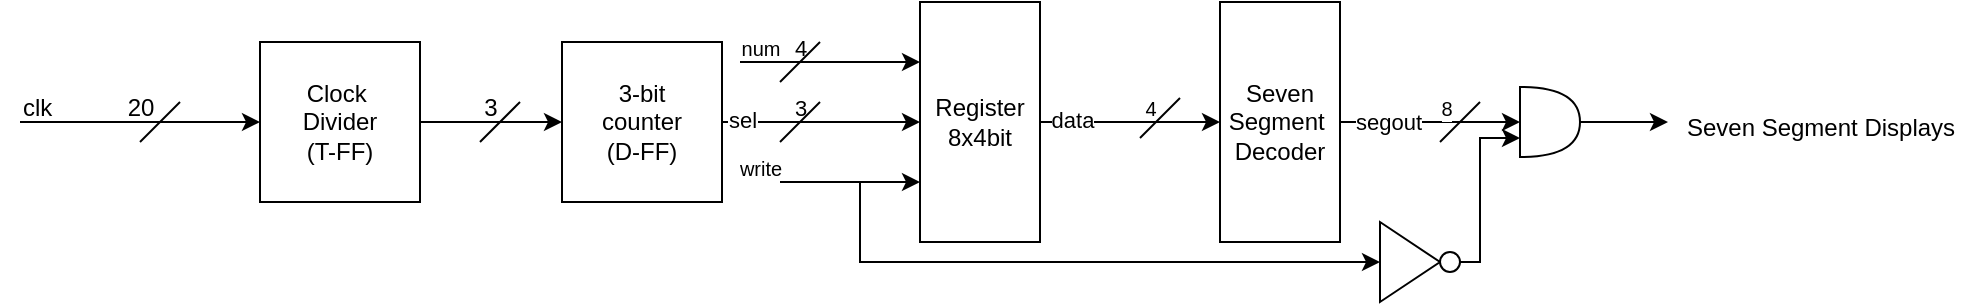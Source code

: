 <mxfile version="26.0.16">
  <diagram name="Page-1" id="sowGGKyg7QWPcVTl7CEb">
    <mxGraphModel dx="1175" dy="675" grid="1" gridSize="10" guides="1" tooltips="1" connect="1" arrows="1" fold="1" page="1" pageScale="1" pageWidth="1100" pageHeight="1700" math="0" shadow="0">
      <root>
        <mxCell id="0" />
        <mxCell id="1" parent="0" />
        <mxCell id="6-r1g4GIkUJgTbIFFCG5-5" style="edgeStyle=orthogonalEdgeStyle;rounded=0;orthogonalLoop=1;jettySize=auto;html=1;entryX=0;entryY=0.5;entryDx=0;entryDy=0;" edge="1" parent="1" source="6-r1g4GIkUJgTbIFFCG5-1" target="6-r1g4GIkUJgTbIFFCG5-4">
          <mxGeometry relative="1" as="geometry" />
        </mxCell>
        <mxCell id="6-r1g4GIkUJgTbIFFCG5-1" value="Clock&amp;nbsp;&lt;div&gt;Divider&lt;/div&gt;&lt;div&gt;(T-FF)&lt;/div&gt;" style="whiteSpace=wrap;html=1;aspect=fixed;" vertex="1" parent="1">
          <mxGeometry x="170" y="170" width="80" height="80" as="geometry" />
        </mxCell>
        <mxCell id="6-r1g4GIkUJgTbIFFCG5-2" value="" style="endArrow=classic;html=1;rounded=0;entryX=0;entryY=0.5;entryDx=0;entryDy=0;" edge="1" parent="1" target="6-r1g4GIkUJgTbIFFCG5-1">
          <mxGeometry width="50" height="50" relative="1" as="geometry">
            <mxPoint x="50" y="210" as="sourcePoint" />
            <mxPoint x="570" y="220" as="targetPoint" />
          </mxGeometry>
        </mxCell>
        <mxCell id="6-r1g4GIkUJgTbIFFCG5-3" value="clk&amp;nbsp;" style="text;html=1;align=center;verticalAlign=middle;resizable=0;points=[];autosize=1;strokeColor=none;fillColor=none;" vertex="1" parent="1">
          <mxGeometry x="40" y="188" width="40" height="30" as="geometry" />
        </mxCell>
        <mxCell id="6-r1g4GIkUJgTbIFFCG5-18" style="edgeStyle=orthogonalEdgeStyle;rounded=0;orthogonalLoop=1;jettySize=auto;html=1;entryX=0.5;entryY=1;entryDx=0;entryDy=0;" edge="1" parent="1" source="6-r1g4GIkUJgTbIFFCG5-4" target="6-r1g4GIkUJgTbIFFCG5-6">
          <mxGeometry relative="1" as="geometry" />
        </mxCell>
        <mxCell id="6-r1g4GIkUJgTbIFFCG5-22" value="sel" style="edgeLabel;html=1;align=center;verticalAlign=middle;resizable=0;points=[];" vertex="1" connectable="0" parent="6-r1g4GIkUJgTbIFFCG5-18">
          <mxGeometry x="-0.798" y="1" relative="1" as="geometry">
            <mxPoint as="offset" />
          </mxGeometry>
        </mxCell>
        <mxCell id="6-r1g4GIkUJgTbIFFCG5-4" value="3-bit&lt;div&gt;counter&lt;/div&gt;&lt;div&gt;(D-FF)&lt;/div&gt;" style="whiteSpace=wrap;html=1;aspect=fixed;" vertex="1" parent="1">
          <mxGeometry x="321" y="170" width="80" height="80" as="geometry" />
        </mxCell>
        <mxCell id="6-r1g4GIkUJgTbIFFCG5-35" style="edgeStyle=orthogonalEdgeStyle;rounded=0;orthogonalLoop=1;jettySize=auto;html=1;entryX=0.5;entryY=1;entryDx=0;entryDy=0;" edge="1" parent="1" source="6-r1g4GIkUJgTbIFFCG5-6" target="6-r1g4GIkUJgTbIFFCG5-34">
          <mxGeometry relative="1" as="geometry" />
        </mxCell>
        <mxCell id="6-r1g4GIkUJgTbIFFCG5-41" value="data" style="edgeLabel;html=1;align=center;verticalAlign=middle;resizable=0;points=[];" vertex="1" connectable="0" parent="6-r1g4GIkUJgTbIFFCG5-35">
          <mxGeometry x="-0.653" y="1" relative="1" as="geometry">
            <mxPoint as="offset" />
          </mxGeometry>
        </mxCell>
        <mxCell id="6-r1g4GIkUJgTbIFFCG5-6" value="Register&lt;div&gt;8x4bit&lt;/div&gt;" style="rounded=0;whiteSpace=wrap;html=1;direction=south;" vertex="1" parent="1">
          <mxGeometry x="500" y="150" width="60" height="120" as="geometry" />
        </mxCell>
        <mxCell id="6-r1g4GIkUJgTbIFFCG5-12" value="" style="endArrow=none;html=1;rounded=0;" edge="1" parent="1">
          <mxGeometry width="50" height="50" relative="1" as="geometry">
            <mxPoint x="130" y="200" as="sourcePoint" />
            <mxPoint x="110" y="220" as="targetPoint" />
          </mxGeometry>
        </mxCell>
        <mxCell id="6-r1g4GIkUJgTbIFFCG5-13" value="20" style="text;html=1;align=center;verticalAlign=middle;resizable=0;points=[];autosize=1;strokeColor=none;fillColor=none;" vertex="1" parent="1">
          <mxGeometry x="90" y="188" width="40" height="30" as="geometry" />
        </mxCell>
        <mxCell id="6-r1g4GIkUJgTbIFFCG5-14" value="" style="endArrow=none;html=1;rounded=0;" edge="1" parent="1">
          <mxGeometry width="50" height="50" relative="1" as="geometry">
            <mxPoint x="300" y="200" as="sourcePoint" />
            <mxPoint x="280" y="220" as="targetPoint" />
          </mxGeometry>
        </mxCell>
        <mxCell id="6-r1g4GIkUJgTbIFFCG5-15" value="3" style="text;html=1;align=center;verticalAlign=middle;resizable=0;points=[];autosize=1;strokeColor=none;fillColor=none;" vertex="1" parent="1">
          <mxGeometry x="270" y="188" width="30" height="30" as="geometry" />
        </mxCell>
        <mxCell id="6-r1g4GIkUJgTbIFFCG5-19" value="" style="endArrow=classic;html=1;rounded=0;entryX=0.75;entryY=1;entryDx=0;entryDy=0;" edge="1" parent="1" target="6-r1g4GIkUJgTbIFFCG5-6">
          <mxGeometry width="50" height="50" relative="1" as="geometry">
            <mxPoint x="430" y="240" as="sourcePoint" />
            <mxPoint x="490" y="290" as="targetPoint" />
            <Array as="points" />
          </mxGeometry>
        </mxCell>
        <mxCell id="6-r1g4GIkUJgTbIFFCG5-20" value="write" style="text;html=1;align=center;verticalAlign=middle;resizable=0;points=[];autosize=1;strokeColor=none;fillColor=none;fontSize=10;" vertex="1" parent="1">
          <mxGeometry x="400" y="218" width="40" height="30" as="geometry" />
        </mxCell>
        <mxCell id="6-r1g4GIkUJgTbIFFCG5-21" value="" style="endArrow=classic;html=1;rounded=0;entryX=0.25;entryY=1;entryDx=0;entryDy=0;" edge="1" parent="1" target="6-r1g4GIkUJgTbIFFCG5-6">
          <mxGeometry width="50" height="50" relative="1" as="geometry">
            <mxPoint x="410" y="180" as="sourcePoint" />
            <mxPoint x="490" y="179" as="targetPoint" />
          </mxGeometry>
        </mxCell>
        <mxCell id="6-r1g4GIkUJgTbIFFCG5-23" value="" style="endArrow=none;html=1;rounded=0;" edge="1" parent="1">
          <mxGeometry width="50" height="50" relative="1" as="geometry">
            <mxPoint x="450" y="200" as="sourcePoint" />
            <mxPoint x="430" y="220" as="targetPoint" />
          </mxGeometry>
        </mxCell>
        <mxCell id="6-r1g4GIkUJgTbIFFCG5-24" value="3" style="text;html=1;align=center;verticalAlign=middle;resizable=0;points=[];autosize=1;strokeColor=none;fillColor=none;fontSize=11;" vertex="1" parent="1">
          <mxGeometry x="425" y="188" width="30" height="30" as="geometry" />
        </mxCell>
        <mxCell id="6-r1g4GIkUJgTbIFFCG5-26" value="&lt;font style=&quot;font-size: 10px;&quot;&gt;num&lt;/font&gt;" style="text;html=1;align=center;verticalAlign=middle;resizable=0;points=[];autosize=1;strokeColor=none;fillColor=none;" vertex="1" parent="1">
          <mxGeometry x="400" y="158" width="40" height="30" as="geometry" />
        </mxCell>
        <mxCell id="6-r1g4GIkUJgTbIFFCG5-27" value="4" style="text;html=1;align=center;verticalAlign=middle;resizable=0;points=[];autosize=1;strokeColor=none;fillColor=none;fontSize=11;" vertex="1" parent="1">
          <mxGeometry x="425" y="158" width="30" height="30" as="geometry" />
        </mxCell>
        <mxCell id="6-r1g4GIkUJgTbIFFCG5-33" value="" style="endArrow=none;html=1;rounded=0;" edge="1" parent="1">
          <mxGeometry width="50" height="50" relative="1" as="geometry">
            <mxPoint x="450" y="170" as="sourcePoint" />
            <mxPoint x="430" y="190" as="targetPoint" />
          </mxGeometry>
        </mxCell>
        <mxCell id="6-r1g4GIkUJgTbIFFCG5-43" style="edgeStyle=orthogonalEdgeStyle;rounded=0;orthogonalLoop=1;jettySize=auto;html=1;" edge="1" parent="1" source="6-r1g4GIkUJgTbIFFCG5-34" target="6-r1g4GIkUJgTbIFFCG5-66">
          <mxGeometry relative="1" as="geometry">
            <mxPoint x="800" y="210" as="targetPoint" />
          </mxGeometry>
        </mxCell>
        <mxCell id="6-r1g4GIkUJgTbIFFCG5-45" value="segout" style="edgeLabel;html=1;align=center;verticalAlign=middle;resizable=0;points=[];" vertex="1" connectable="0" parent="6-r1g4GIkUJgTbIFFCG5-43">
          <mxGeometry x="-0.465" relative="1" as="geometry">
            <mxPoint as="offset" />
          </mxGeometry>
        </mxCell>
        <mxCell id="6-r1g4GIkUJgTbIFFCG5-34" value="Seven Segment&amp;nbsp;&lt;div&gt;Decoder&lt;/div&gt;" style="rounded=0;whiteSpace=wrap;html=1;direction=south;" vertex="1" parent="1">
          <mxGeometry x="650" y="150" width="60" height="120" as="geometry" />
        </mxCell>
        <mxCell id="6-r1g4GIkUJgTbIFFCG5-37" value="" style="endArrow=none;html=1;rounded=0;" edge="1" parent="1">
          <mxGeometry width="50" height="50" relative="1" as="geometry">
            <mxPoint x="630" y="198" as="sourcePoint" />
            <mxPoint x="610" y="218" as="targetPoint" />
          </mxGeometry>
        </mxCell>
        <mxCell id="6-r1g4GIkUJgTbIFFCG5-42" value="&lt;font size=&quot;1&quot;&gt;4&lt;/font&gt;" style="text;html=1;align=center;verticalAlign=middle;resizable=0;points=[];autosize=1;strokeColor=none;fillColor=none;" vertex="1" parent="1">
          <mxGeometry x="600" y="188" width="30" height="30" as="geometry" />
        </mxCell>
        <mxCell id="6-r1g4GIkUJgTbIFFCG5-46" value="" style="endArrow=none;html=1;rounded=0;" edge="1" parent="1">
          <mxGeometry width="50" height="50" relative="1" as="geometry">
            <mxPoint x="780" y="200" as="sourcePoint" />
            <mxPoint x="760" y="220" as="targetPoint" />
          </mxGeometry>
        </mxCell>
        <mxCell id="6-r1g4GIkUJgTbIFFCG5-47" value="&lt;font style=&quot;font-size: 10px;&quot;&gt;8&lt;/font&gt;" style="edgeLabel;html=1;align=center;verticalAlign=middle;resizable=0;points=[];" vertex="1" connectable="0" parent="6-r1g4GIkUJgTbIFFCG5-46">
          <mxGeometry x="-0.048" y="-11" relative="1" as="geometry">
            <mxPoint y="1" as="offset" />
          </mxGeometry>
        </mxCell>
        <mxCell id="6-r1g4GIkUJgTbIFFCG5-51" value="Seven Segment Displays" style="text;html=1;align=center;verticalAlign=middle;resizable=0;points=[];autosize=1;strokeColor=none;fillColor=none;" vertex="1" parent="1">
          <mxGeometry x="870" y="197.5" width="160" height="30" as="geometry" />
        </mxCell>
        <mxCell id="6-r1g4GIkUJgTbIFFCG5-68" style="edgeStyle=orthogonalEdgeStyle;rounded=0;orthogonalLoop=1;jettySize=auto;html=1;" edge="1" parent="1" source="6-r1g4GIkUJgTbIFFCG5-66">
          <mxGeometry relative="1" as="geometry">
            <mxPoint x="874" y="210" as="targetPoint" />
          </mxGeometry>
        </mxCell>
        <mxCell id="6-r1g4GIkUJgTbIFFCG5-66" value="" style="shape=or;whiteSpace=wrap;html=1;" vertex="1" parent="1">
          <mxGeometry x="800" y="192.5" width="30" height="35" as="geometry" />
        </mxCell>
        <mxCell id="6-r1g4GIkUJgTbIFFCG5-74" value="" style="endArrow=classic;html=1;rounded=0;entryX=0;entryY=0.5;entryDx=0;entryDy=0;" edge="1" parent="1" target="6-r1g4GIkUJgTbIFFCG5-75">
          <mxGeometry width="50" height="50" relative="1" as="geometry">
            <mxPoint x="470" y="240" as="sourcePoint" />
            <mxPoint x="750" y="280" as="targetPoint" />
            <Array as="points">
              <mxPoint x="470" y="280" />
              <mxPoint x="660" y="280" />
            </Array>
          </mxGeometry>
        </mxCell>
        <mxCell id="6-r1g4GIkUJgTbIFFCG5-75" value="" style="triangle;whiteSpace=wrap;html=1;" vertex="1" parent="1">
          <mxGeometry x="730" y="260" width="30" height="40" as="geometry" />
        </mxCell>
        <mxCell id="6-r1g4GIkUJgTbIFFCG5-78" value="" style="ellipse;whiteSpace=wrap;html=1;aspect=fixed;" vertex="1" parent="1">
          <mxGeometry x="760" y="275" width="10" height="10" as="geometry" />
        </mxCell>
        <mxCell id="6-r1g4GIkUJgTbIFFCG5-81" style="edgeStyle=orthogonalEdgeStyle;rounded=0;orthogonalLoop=1;jettySize=auto;html=1;exitX=1;exitY=0.5;exitDx=0;exitDy=0;" edge="1" parent="1" source="6-r1g4GIkUJgTbIFFCG5-78">
          <mxGeometry relative="1" as="geometry">
            <mxPoint x="800" y="279.25" as="sourcePoint" />
            <mxPoint x="800" y="218" as="targetPoint" />
            <Array as="points">
              <mxPoint x="780" y="280" />
              <mxPoint x="780" y="218" />
            </Array>
          </mxGeometry>
        </mxCell>
      </root>
    </mxGraphModel>
  </diagram>
</mxfile>
